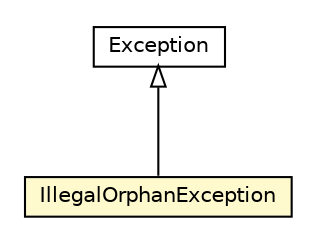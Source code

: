 #!/usr/local/bin/dot
#
# Class diagram 
# Generated by UMLGraph version R5_6-24-gf6e263 (http://www.umlgraph.org/)
#

digraph G {
	edge [fontname="Helvetica",fontsize=10,labelfontname="Helvetica",labelfontsize=10];
	node [fontname="Helvetica",fontsize=10,shape=plaintext];
	nodesep=0.25;
	ranksep=0.5;
	// com.elte.osz.logic.controllers.exceptions.IllegalOrphanException
	c366 [label=<<table title="com.elte.osz.logic.controllers.exceptions.IllegalOrphanException" border="0" cellborder="1" cellspacing="0" cellpadding="2" port="p" bgcolor="lemonChiffon" href="./IllegalOrphanException.html">
		<tr><td><table border="0" cellspacing="0" cellpadding="1">
<tr><td align="center" balign="center"> IllegalOrphanException </td></tr>
		</table></td></tr>
		</table>>, URL="./IllegalOrphanException.html", fontname="Helvetica", fontcolor="black", fontsize=10.0];
	//com.elte.osz.logic.controllers.exceptions.IllegalOrphanException extends java.lang.Exception
	c371:p -> c366:p [dir=back,arrowtail=empty];
	// java.lang.Exception
	c371 [label=<<table title="java.lang.Exception" border="0" cellborder="1" cellspacing="0" cellpadding="2" port="p" href="http://java.sun.com/j2se/1.4.2/docs/api/java/lang/Exception.html">
		<tr><td><table border="0" cellspacing="0" cellpadding="1">
<tr><td align="center" balign="center"> Exception </td></tr>
		</table></td></tr>
		</table>>, URL="http://java.sun.com/j2se/1.4.2/docs/api/java/lang/Exception.html", fontname="Helvetica", fontcolor="black", fontsize=10.0];
}

